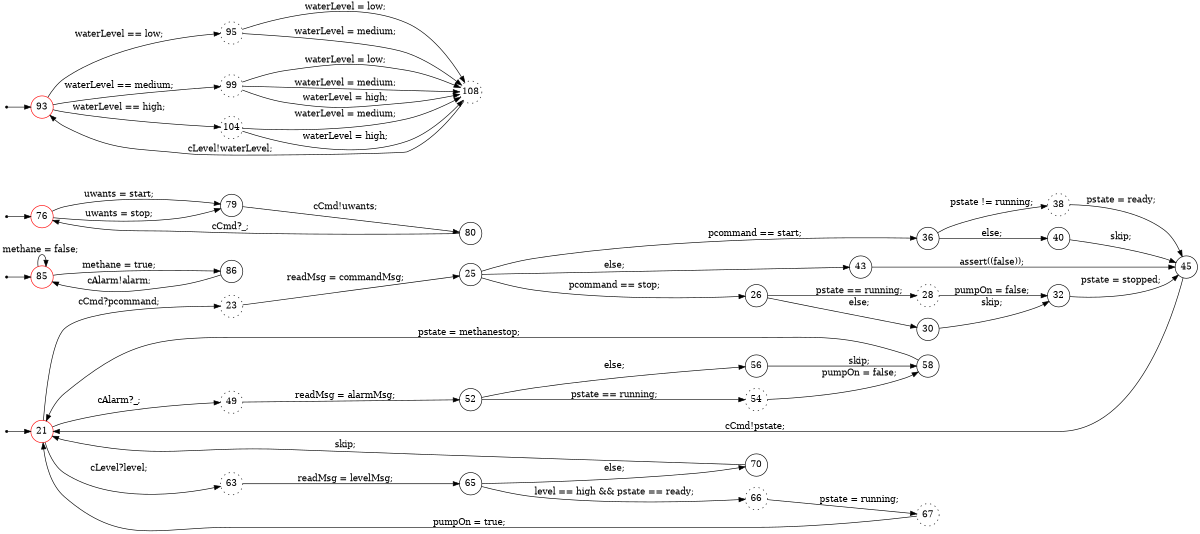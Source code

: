 digraph finite_state_machine {
	rankdir=LR
	size="8,5"
	94045233267792 [label = 21, shape = doublecircle, color = red, fixedsize = true]; 
	s94045233267792 [shape = point];
	94045233290992 [label = 85, shape = doublecircle, color = red, fixedsize = true]; 
	s94045233290992 [shape = point];
	94045233278176 [label = 76, shape = doublecircle, color = red, fixedsize = true]; 
	s94045233278176 [shape = point];
	94045233292320 [label = 93, shape = doublecircle, color = red, fixedsize = true]; 
	s94045233292320 [shape = point];
	 94045233267792 [label = 21, shape = circle, color = red, fixedsize = true ];
	 94045233270976 [label = 23, shape = circle, fixedsize = true , style = dotted];
	 94045233267488 [label = 25, shape = circle, fixedsize = true ];
	 94045233268784 [label = 26, shape = circle, fixedsize = true ];
	 94045233286864 [label = 28, shape = circle, fixedsize = true , style = dotted];
	 94045233287376 [label = 30, shape = circle, fixedsize = true ];
	 94045233287168 [label = 32, shape = circle, fixedsize = true ];
	 94045233288000 [label = 36, shape = circle, fixedsize = true ];
	 94045233271872 [label = 38, shape = circle, fixedsize = true , style = dotted];
	 94045233272672 [label = 40, shape = circle, fixedsize = true ];
	 94045233273088 [label = 43, shape = circle, fixedsize = true ];
	 94045233272400 [label = 45, shape = circle, fixedsize = true ];
	 94045233273744 [label = 49, shape = circle, fixedsize = true , style = dotted];
	 94045233274016 [label = 52, shape = circle, fixedsize = true ];
	 94045233274848 [label = 54, shape = circle, fixedsize = true , style = dotted];
	 94045233275568 [label = 56, shape = circle, fixedsize = true ];
	 94045233275360 [label = 58, shape = circle, fixedsize = true ];
	 94045233276288 [label = 63, shape = circle, fixedsize = true , style = dotted];
	 94045233276560 [label = 65, shape = circle, fixedsize = true ];
	 94045233277392 [label = 66, shape = circle, fixedsize = true , style = dotted];
	 94045233277664 [label = 67, shape = circle, fixedsize = true , style = dotted];
	 94045233278384 [label = 70, shape = circle, fixedsize = true ];
	 94045233278176 [label = 76, shape = circle, color = red, fixedsize = true ];
	 94045233279824 [label = 79, shape = circle, fixedsize = true ];
	 94045233290656 [label = 80, shape = circle, fixedsize = true ];
	 94045233290992 [label = 85, shape = circle, color = red, fixedsize = true ];
	 94045233291568 [label = 86, shape = circle, fixedsize = true ];
	 94045233292320 [label = 93, shape = circle, color = red, fixedsize = true ];
	 94045233293488 [label = 95, shape = circle, fixedsize = true , style = dotted];
	 94045233295008 [label = 99, shape = circle, fixedsize = true , style = dotted];
	 94045233296912 [label = 104, shape = circle, fixedsize = true , style = dotted];
	 94045233296464 [label = 108, shape = circle, fixedsize = true , style = dotted];
	s94045233267792 -> 94045233267792;
	s94045233290992 -> 94045233290992;
	s94045233278176 -> 94045233278176;
	s94045233292320 -> 94045233292320;
	94045233267792 -> 94045233270976 [ label = "cCmd?pcommand; "];
	94045233270976 -> 94045233267488 [ label = "readMsg = commandMsg; "];
	94045233267488 -> 94045233268784 [ label = "pcommand == stop; "];
	94045233268784 -> 94045233286864 [ label = "pstate == running; "];
	94045233286864 -> 94045233287168 [ label = "pumpOn = false; "];
	94045233268784 -> 94045233287376 [ label = "else; "];
	94045233287376 -> 94045233287168 [ label = "skip; "];
	94045233287168 -> 94045233272400 [ label = "pstate = stopped; "];
	94045233267488 -> 94045233288000 [ label = "pcommand == start; "];
	94045233288000 -> 94045233271872 [ label = "pstate != running; "];
	94045233271872 -> 94045233272400 [ label = "pstate = ready; "];
	94045233288000 -> 94045233272672 [ label = "else; "];
	94045233272672 -> 94045233272400 [ label = "skip; "];
	94045233267488 -> 94045233273088 [ label = "else; "];
	94045233273088 -> 94045233272400 [ label = "assert((false)); "];
	94045233272400 -> 94045233267792 [ label = "cCmd!pstate; "];
	94045233267792 -> 94045233273744 [ label = "cAlarm?_; "];
	94045233273744 -> 94045233274016 [ label = "readMsg = alarmMsg; "];
	94045233274016 -> 94045233274848 [ label = "pstate == running; "];
	94045233274848 -> 94045233275360 [ label = "pumpOn = false; "];
	94045233274016 -> 94045233275568 [ label = "else; "];
	94045233275568 -> 94045233275360 [ label = "skip; "];
	94045233275360 -> 94045233267792 [ label = "pstate = methanestop; "];
	94045233267792 -> 94045233276288 [ label = "cLevel?level; "];
	94045233276288 -> 94045233276560 [ label = "readMsg = levelMsg; "];
	94045233276560 -> 94045233277392 [ label = "level == high && pstate == ready; "];
	94045233277392 -> 94045233277664 [ label = "pstate = running; "];
	94045233277664 -> 94045233267792 [ label = "pumpOn = true; "];
	94045233276560 -> 94045233278384 [ label = "else; "];
	94045233278384 -> 94045233267792 [ label = "skip; "];
	94045233278176 -> 94045233279824 [ label = "uwants = start; "];
	94045233278176 -> 94045233279824 [ label = "uwants = stop; "];
	94045233279824 -> 94045233290656 [ label = "cCmd!uwants; "];
	94045233290656 -> 94045233278176 [ label = "cCmd?_; "];
	94045233290992 -> 94045233291568 [ label = "methane = true; "];
	94045233291568 -> 94045233290992 [ label = "cAlarm!alarm; "];
	94045233290992 -> 94045233290992 [ label = "methane = false; "];
	94045233292320 -> 94045233293488 [ label = "waterLevel == low; "];
	94045233293488 -> 94045233296464 [ label = "waterLevel = low; "];
	94045233293488 -> 94045233296464 [ label = "waterLevel = medium; "];
	94045233292320 -> 94045233295008 [ label = "waterLevel == medium; "];
	94045233295008 -> 94045233296464 [ label = "waterLevel = low; "];
	94045233295008 -> 94045233296464 [ label = "waterLevel = medium; "];
	94045233295008 -> 94045233296464 [ label = "waterLevel = high; "];
	94045233292320 -> 94045233296912 [ label = "waterLevel == high; "];
	94045233296912 -> 94045233296464 [ label = "waterLevel = medium; "];
	94045233296912 -> 94045233296464 [ label = "waterLevel = high; "];
	94045233296464 -> 94045233292320 [ label = "cLevel!waterLevel; "];
}